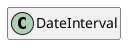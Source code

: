 @startuml
set namespaceSeparator \\
hide members
hide << alias >> circle

class DateInterval
@enduml

